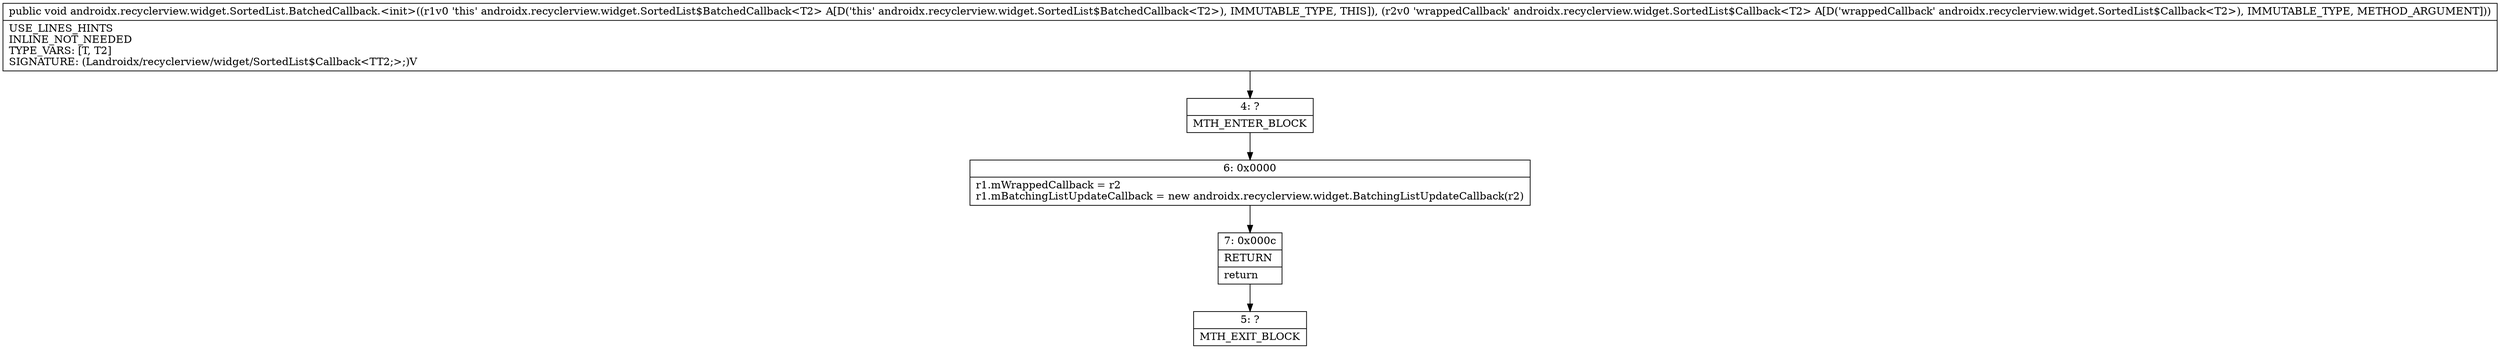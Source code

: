 digraph "CFG forandroidx.recyclerview.widget.SortedList.BatchedCallback.\<init\>(Landroidx\/recyclerview\/widget\/SortedList$Callback;)V" {
Node_4 [shape=record,label="{4\:\ ?|MTH_ENTER_BLOCK\l}"];
Node_6 [shape=record,label="{6\:\ 0x0000|r1.mWrappedCallback = r2\lr1.mBatchingListUpdateCallback = new androidx.recyclerview.widget.BatchingListUpdateCallback(r2)\l}"];
Node_7 [shape=record,label="{7\:\ 0x000c|RETURN\l|return\l}"];
Node_5 [shape=record,label="{5\:\ ?|MTH_EXIT_BLOCK\l}"];
MethodNode[shape=record,label="{public void androidx.recyclerview.widget.SortedList.BatchedCallback.\<init\>((r1v0 'this' androidx.recyclerview.widget.SortedList$BatchedCallback\<T2\> A[D('this' androidx.recyclerview.widget.SortedList$BatchedCallback\<T2\>), IMMUTABLE_TYPE, THIS]), (r2v0 'wrappedCallback' androidx.recyclerview.widget.SortedList$Callback\<T2\> A[D('wrappedCallback' androidx.recyclerview.widget.SortedList$Callback\<T2\>), IMMUTABLE_TYPE, METHOD_ARGUMENT]))  | USE_LINES_HINTS\lINLINE_NOT_NEEDED\lTYPE_VARS: [T, T2]\lSIGNATURE: (Landroidx\/recyclerview\/widget\/SortedList$Callback\<TT2;\>;)V\l}"];
MethodNode -> Node_4;Node_4 -> Node_6;
Node_6 -> Node_7;
Node_7 -> Node_5;
}

